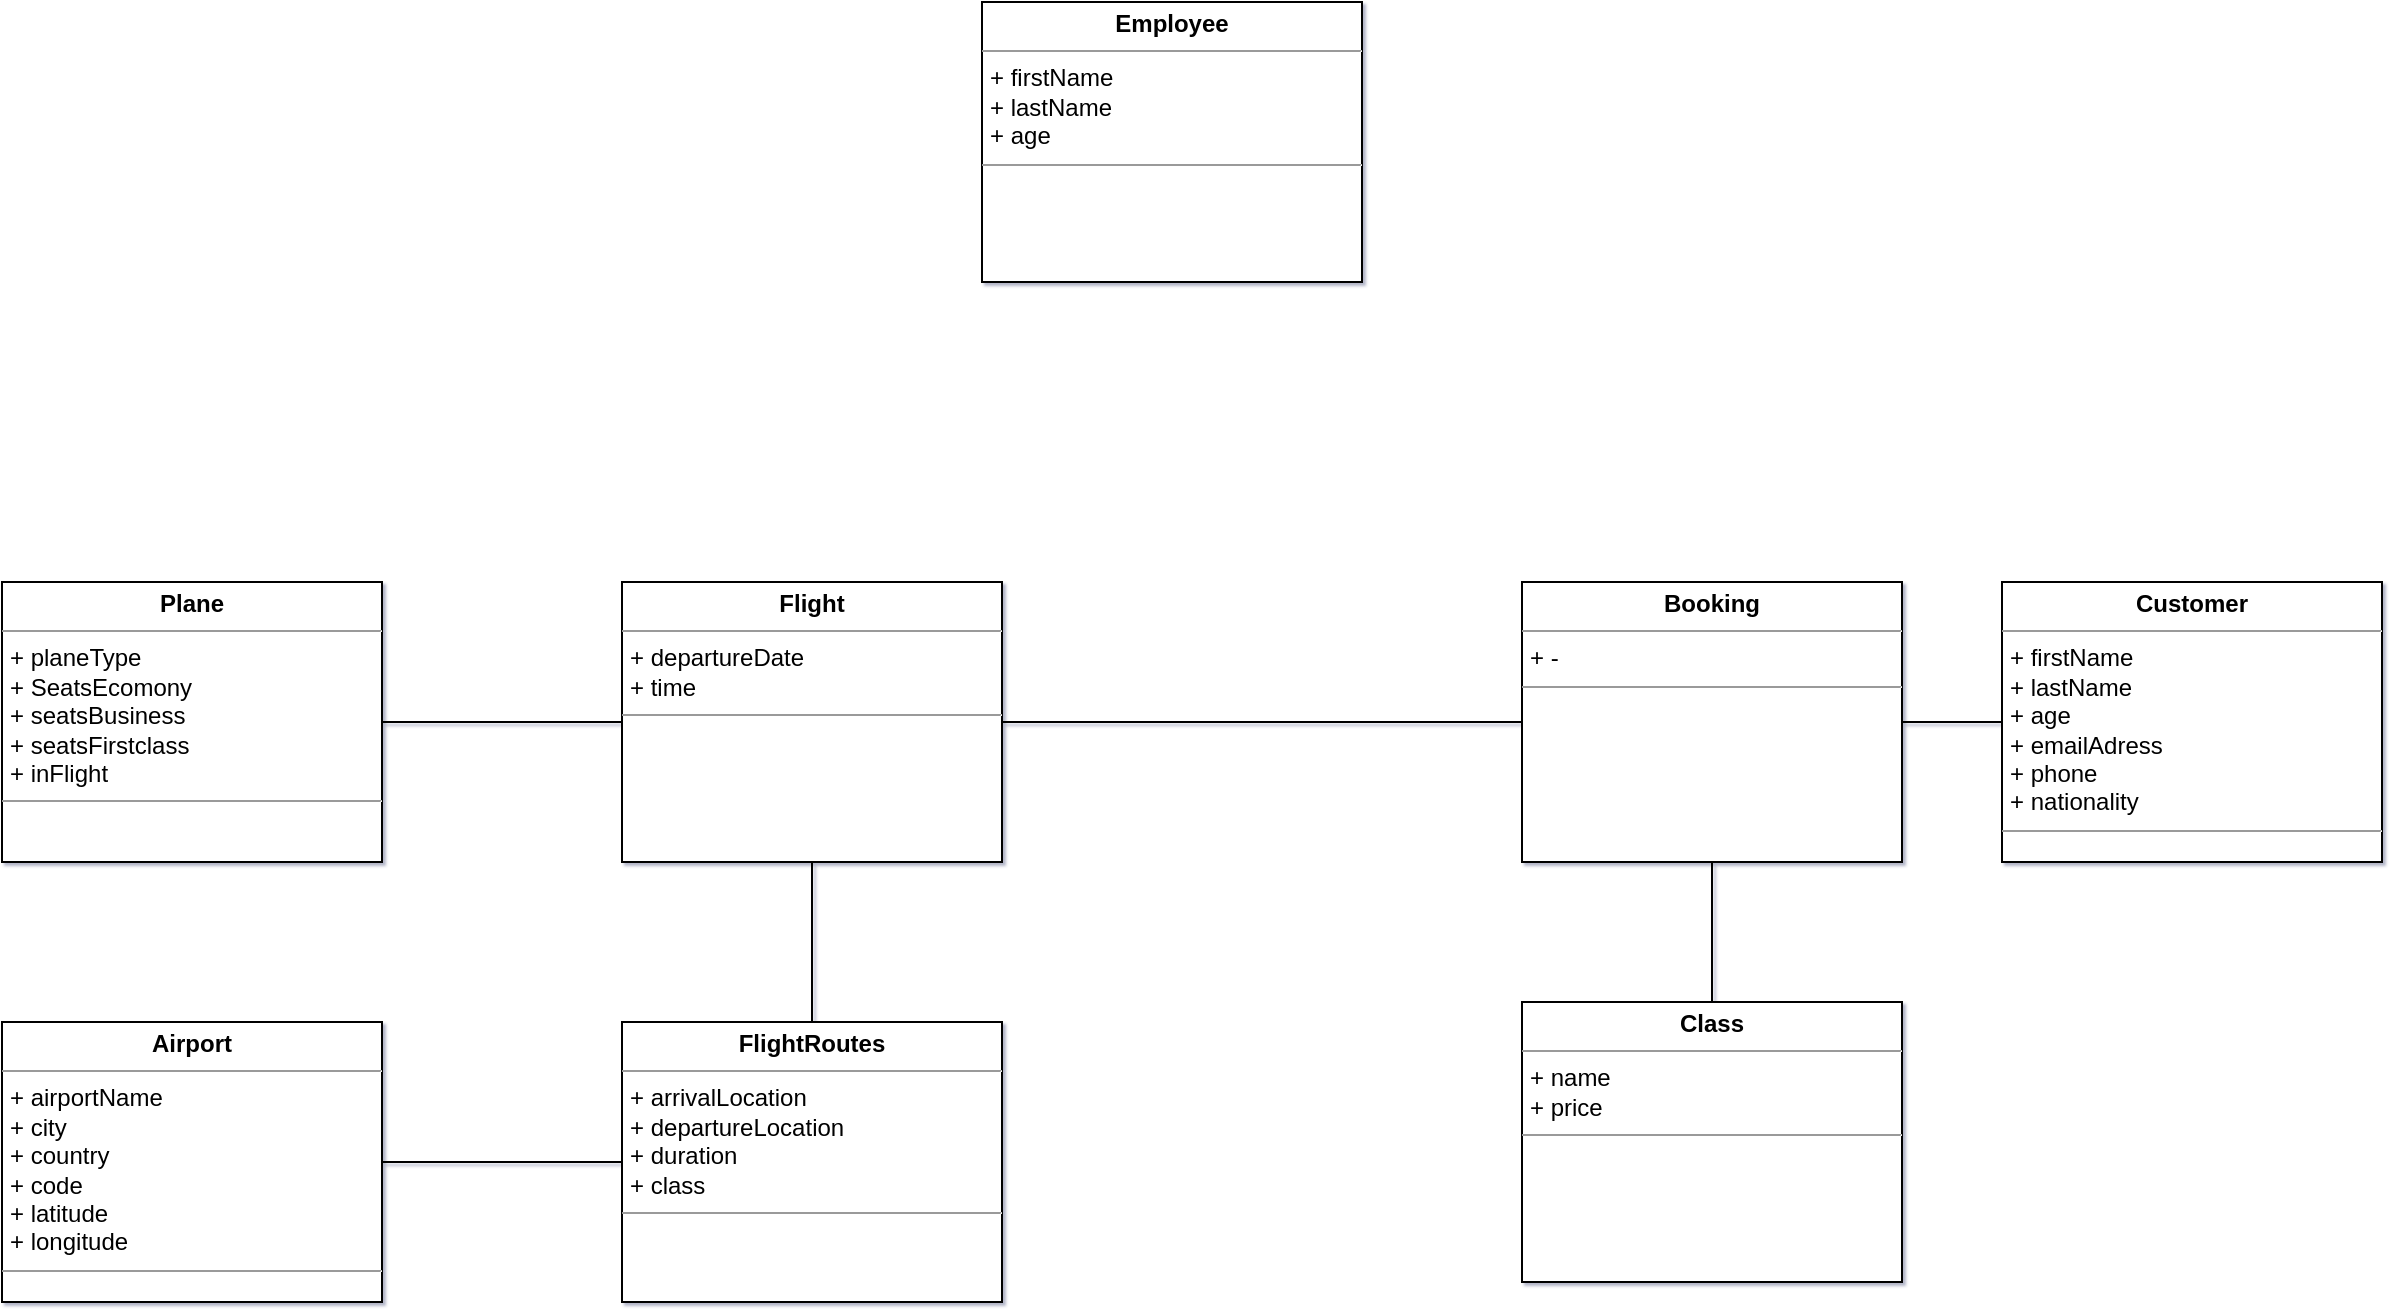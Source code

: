 <mxfile version="15.6.0" type="device"><diagram name="Page-1" id="c4acf3e9-155e-7222-9cf6-157b1a14988f"><mxGraphModel dx="2769" dy="896" grid="1" gridSize="10" guides="1" tooltips="1" connect="1" arrows="1" fold="1" page="1" pageScale="1" pageWidth="1100" pageHeight="850" math="0" shadow="1"><root><mxCell id="0"/><mxCell id="1" parent="0"/><mxCell id="5d2195bd80daf111-18" value="&lt;p style=&quot;margin: 0px ; margin-top: 4px ; text-align: center&quot;&gt;&lt;b&gt;Flight&lt;/b&gt;&lt;/p&gt;&lt;hr size=&quot;1&quot;&gt;&lt;p style=&quot;margin: 0px ; margin-left: 4px&quot;&gt;&lt;span&gt;+ departureDate&lt;/span&gt;&lt;br&gt;&lt;/p&gt;&lt;p style=&quot;margin: 0px ; margin-left: 4px&quot;&gt;+ time&lt;/p&gt;&lt;hr size=&quot;1&quot;&gt;&lt;p style=&quot;margin: 0px ; margin-left: 4px&quot;&gt;&lt;br&gt;&lt;/p&gt;" style="verticalAlign=top;align=left;overflow=fill;fontSize=12;fontFamily=Helvetica;html=1;shadow=0;comic=0;labelBackgroundColor=none;strokeWidth=1;" parent="1" vertex="1"><mxGeometry x="-180" y="400" width="190" height="140" as="geometry"/></mxCell><mxCell id="1_HT6QxDU4kzS8ASd7at-2" value="&lt;p style=&quot;margin: 0px ; margin-top: 4px ; text-align: center&quot;&gt;&lt;b&gt;Customer&lt;/b&gt;&lt;/p&gt;&lt;hr size=&quot;1&quot;&gt;&lt;p style=&quot;margin: 0px ; margin-left: 4px&quot;&gt;+ firstName&lt;br&gt;&lt;/p&gt;&lt;p style=&quot;margin: 0px ; margin-left: 4px&quot;&gt;+ lastName&lt;/p&gt;&lt;p style=&quot;margin: 0px ; margin-left: 4px&quot;&gt;+ age&lt;/p&gt;&lt;p style=&quot;margin: 0px ; margin-left: 4px&quot;&gt;+ emailAdress&lt;/p&gt;&lt;p style=&quot;margin: 0px ; margin-left: 4px&quot;&gt;+ phone&lt;/p&gt;&lt;p style=&quot;margin: 0px ; margin-left: 4px&quot;&gt;+ nationality&lt;/p&gt;&lt;hr size=&quot;1&quot;&gt;&lt;p style=&quot;margin: 0px ; margin-left: 4px&quot;&gt;&lt;br&gt;&lt;/p&gt;" style="verticalAlign=top;align=left;overflow=fill;fontSize=12;fontFamily=Helvetica;html=1;shadow=0;comic=0;labelBackgroundColor=none;strokeWidth=1;" vertex="1" parent="1"><mxGeometry x="510" y="400" width="190" height="140" as="geometry"/></mxCell><mxCell id="1_HT6QxDU4kzS8ASd7at-3" value="&lt;p style=&quot;margin: 0px ; margin-top: 4px ; text-align: center&quot;&gt;&lt;b&gt;Airport&lt;/b&gt;&lt;/p&gt;&lt;hr size=&quot;1&quot;&gt;&lt;p style=&quot;margin: 0px ; margin-left: 4px&quot;&gt;+ airportName&lt;br&gt;&lt;/p&gt;&lt;p style=&quot;margin: 0px ; margin-left: 4px&quot;&gt;+ city&lt;/p&gt;&lt;p style=&quot;margin: 0px ; margin-left: 4px&quot;&gt;+ country&lt;/p&gt;&lt;p style=&quot;margin: 0px ; margin-left: 4px&quot;&gt;+ code&lt;/p&gt;&lt;p style=&quot;margin: 0px ; margin-left: 4px&quot;&gt;+ latitude&lt;/p&gt;&lt;p style=&quot;margin: 0px ; margin-left: 4px&quot;&gt;+ longitude&lt;/p&gt;&lt;hr size=&quot;1&quot;&gt;&lt;p style=&quot;margin: 0px ; margin-left: 4px&quot;&gt;&lt;br&gt;&lt;/p&gt;" style="verticalAlign=top;align=left;overflow=fill;fontSize=12;fontFamily=Helvetica;html=1;shadow=0;comic=0;labelBackgroundColor=none;strokeWidth=1;" vertex="1" parent="1"><mxGeometry x="-490" y="620" width="190" height="140" as="geometry"/></mxCell><mxCell id="1_HT6QxDU4kzS8ASd7at-4" value="&lt;p style=&quot;margin: 0px ; margin-top: 4px ; text-align: center&quot;&gt;&lt;b&gt;FlightRoutes&lt;/b&gt;&lt;/p&gt;&lt;hr size=&quot;1&quot;&gt;&lt;p style=&quot;margin: 0px ; margin-left: 4px&quot;&gt;+ arrivalLocation&lt;br&gt;&lt;/p&gt;&lt;p style=&quot;margin: 0px ; margin-left: 4px&quot;&gt;+ departureLocation&lt;/p&gt;&lt;p style=&quot;margin: 0px ; margin-left: 4px&quot;&gt;+ duration&lt;/p&gt;&lt;p style=&quot;margin: 0px ; margin-left: 4px&quot;&gt;+ class&lt;/p&gt;&lt;hr size=&quot;1&quot;&gt;&lt;p style=&quot;margin: 0px ; margin-left: 4px&quot;&gt;&lt;br&gt;&lt;/p&gt;" style="verticalAlign=top;align=left;overflow=fill;fontSize=12;fontFamily=Helvetica;html=1;shadow=0;comic=0;labelBackgroundColor=none;strokeWidth=1;" vertex="1" parent="1"><mxGeometry x="-180" y="620" width="190" height="140" as="geometry"/></mxCell><mxCell id="1_HT6QxDU4kzS8ASd7at-5" value="&lt;p style=&quot;margin: 0px ; margin-top: 4px ; text-align: center&quot;&gt;&lt;b&gt;Class&lt;/b&gt;&lt;/p&gt;&lt;hr size=&quot;1&quot;&gt;&lt;p style=&quot;margin: 0px ; margin-left: 4px&quot;&gt;+ name&lt;br&gt;&lt;/p&gt;&lt;p style=&quot;margin: 0px ; margin-left: 4px&quot;&gt;+ price&lt;br&gt;&lt;/p&gt;&lt;hr size=&quot;1&quot;&gt;&lt;p style=&quot;margin: 0px ; margin-left: 4px&quot;&gt;&lt;br&gt;&lt;/p&gt;" style="verticalAlign=top;align=left;overflow=fill;fontSize=12;fontFamily=Helvetica;html=1;shadow=0;comic=0;labelBackgroundColor=none;strokeWidth=1;" vertex="1" parent="1"><mxGeometry x="270" y="610" width="190" height="140" as="geometry"/></mxCell><mxCell id="1_HT6QxDU4kzS8ASd7at-6" value="&lt;p style=&quot;margin: 0px ; margin-top: 4px ; text-align: center&quot;&gt;&lt;b&gt;Booking&lt;/b&gt;&lt;/p&gt;&lt;hr size=&quot;1&quot;&gt;&lt;p style=&quot;margin: 0px ; margin-left: 4px&quot;&gt;+ -&lt;/p&gt;&lt;hr size=&quot;1&quot;&gt;&lt;p style=&quot;margin: 0px ; margin-left: 4px&quot;&gt;&lt;br&gt;&lt;/p&gt;" style="verticalAlign=top;align=left;overflow=fill;fontSize=12;fontFamily=Helvetica;html=1;shadow=0;comic=0;labelBackgroundColor=none;strokeWidth=1;" vertex="1" parent="1"><mxGeometry x="270" y="400" width="190" height="140" as="geometry"/></mxCell><mxCell id="1_HT6QxDU4kzS8ASd7at-7" value="&lt;p style=&quot;margin: 0px ; margin-top: 4px ; text-align: center&quot;&gt;&lt;b&gt;Plane&lt;/b&gt;&lt;/p&gt;&lt;hr size=&quot;1&quot;&gt;&lt;p style=&quot;margin: 0px ; margin-left: 4px&quot;&gt;+ planeType&lt;/p&gt;&lt;p style=&quot;margin: 0px ; margin-left: 4px&quot;&gt;+ SeatsEcomony&lt;/p&gt;&lt;p style=&quot;margin: 0px ; margin-left: 4px&quot;&gt;+ seatsBusiness&lt;/p&gt;&lt;p style=&quot;margin: 0px ; margin-left: 4px&quot;&gt;+ seatsFirstclass&lt;/p&gt;&lt;p style=&quot;margin: 0px ; margin-left: 4px&quot;&gt;+ inFlight&lt;/p&gt;&lt;hr size=&quot;1&quot;&gt;&lt;p style=&quot;margin: 0px ; margin-left: 4px&quot;&gt;&lt;br&gt;&lt;/p&gt;" style="verticalAlign=top;align=left;overflow=fill;fontSize=12;fontFamily=Helvetica;html=1;shadow=0;comic=0;labelBackgroundColor=none;strokeWidth=1;" vertex="1" parent="1"><mxGeometry x="-490" y="400" width="190" height="140" as="geometry"/></mxCell><mxCell id="1_HT6QxDU4kzS8ASd7at-9" value="" style="endArrow=none;html=1;entryX=0.5;entryY=1;entryDx=0;entryDy=0;exitX=0.5;exitY=0;exitDx=0;exitDy=0;" edge="1" parent="1" source="1_HT6QxDU4kzS8ASd7at-5" target="1_HT6QxDU4kzS8ASd7at-6"><mxGeometry width="50" height="50" relative="1" as="geometry"><mxPoint x="220" y="460" as="sourcePoint"/><mxPoint x="270" y="410" as="targetPoint"/></mxGeometry></mxCell><mxCell id="1_HT6QxDU4kzS8ASd7at-10" value="" style="endArrow=none;html=1;entryX=0;entryY=0.5;entryDx=0;entryDy=0;exitX=1;exitY=0.5;exitDx=0;exitDy=0;" edge="1" parent="1" source="1_HT6QxDU4kzS8ASd7at-6" target="1_HT6QxDU4kzS8ASd7at-2"><mxGeometry width="50" height="50" relative="1" as="geometry"><mxPoint x="310" y="350" as="sourcePoint"/><mxPoint x="225" y="340" as="targetPoint"/></mxGeometry></mxCell><mxCell id="1_HT6QxDU4kzS8ASd7at-11" value="" style="endArrow=none;html=1;entryX=0;entryY=0.5;entryDx=0;entryDy=0;exitX=1;exitY=0.5;exitDx=0;exitDy=0;" edge="1" parent="1" source="5d2195bd80daf111-18" target="1_HT6QxDU4kzS8ASd7at-6"><mxGeometry width="50" height="50" relative="1" as="geometry"><mxPoint x="20" y="430" as="sourcePoint"/><mxPoint x="70" y="380" as="targetPoint"/></mxGeometry></mxCell><mxCell id="1_HT6QxDU4kzS8ASd7at-13" value="" style="endArrow=none;html=1;entryX=0;entryY=0.5;entryDx=0;entryDy=0;exitX=1;exitY=0.5;exitDx=0;exitDy=0;" edge="1" parent="1" source="1_HT6QxDU4kzS8ASd7at-7" target="5d2195bd80daf111-18"><mxGeometry width="50" height="50" relative="1" as="geometry"><mxPoint x="-430" y="510" as="sourcePoint"/><mxPoint x="-380" y="460" as="targetPoint"/></mxGeometry></mxCell><mxCell id="1_HT6QxDU4kzS8ASd7at-14" value="" style="endArrow=none;html=1;entryX=0.5;entryY=1;entryDx=0;entryDy=0;" edge="1" parent="1" source="1_HT6QxDU4kzS8ASd7at-4" target="5d2195bd80daf111-18"><mxGeometry width="50" height="50" relative="1" as="geometry"><mxPoint x="-220" y="550" as="sourcePoint"/><mxPoint x="-170" y="500" as="targetPoint"/></mxGeometry></mxCell><mxCell id="1_HT6QxDU4kzS8ASd7at-16" value="" style="endArrow=none;html=1;entryX=0;entryY=0.5;entryDx=0;entryDy=0;exitX=1;exitY=0.5;exitDx=0;exitDy=0;" edge="1" parent="1" source="1_HT6QxDU4kzS8ASd7at-3" target="1_HT6QxDU4kzS8ASd7at-4"><mxGeometry width="50" height="50" relative="1" as="geometry"><mxPoint x="-270" y="600" as="sourcePoint"/><mxPoint x="-220" y="550" as="targetPoint"/></mxGeometry></mxCell><mxCell id="1_HT6QxDU4kzS8ASd7at-22" value="&lt;p style=&quot;margin: 0px ; margin-top: 4px ; text-align: center&quot;&gt;&lt;b&gt;Employee&lt;/b&gt;&lt;/p&gt;&lt;hr size=&quot;1&quot;&gt;&lt;p style=&quot;margin: 0px ; margin-left: 4px&quot;&gt;+ firstName&lt;br&gt;&lt;/p&gt;&lt;p style=&quot;margin: 0px ; margin-left: 4px&quot;&gt;+ lastName&lt;/p&gt;&lt;p style=&quot;margin: 0px ; margin-left: 4px&quot;&gt;+ age&lt;/p&gt;&lt;hr size=&quot;1&quot;&gt;&lt;p style=&quot;margin: 0px ; margin-left: 4px&quot;&gt;&lt;br&gt;&lt;/p&gt;" style="verticalAlign=top;align=left;overflow=fill;fontSize=12;fontFamily=Helvetica;html=1;shadow=0;comic=0;labelBackgroundColor=none;strokeWidth=1;" vertex="1" parent="1"><mxGeometry y="110" width="190" height="140" as="geometry"/></mxCell></root></mxGraphModel></diagram></mxfile>
